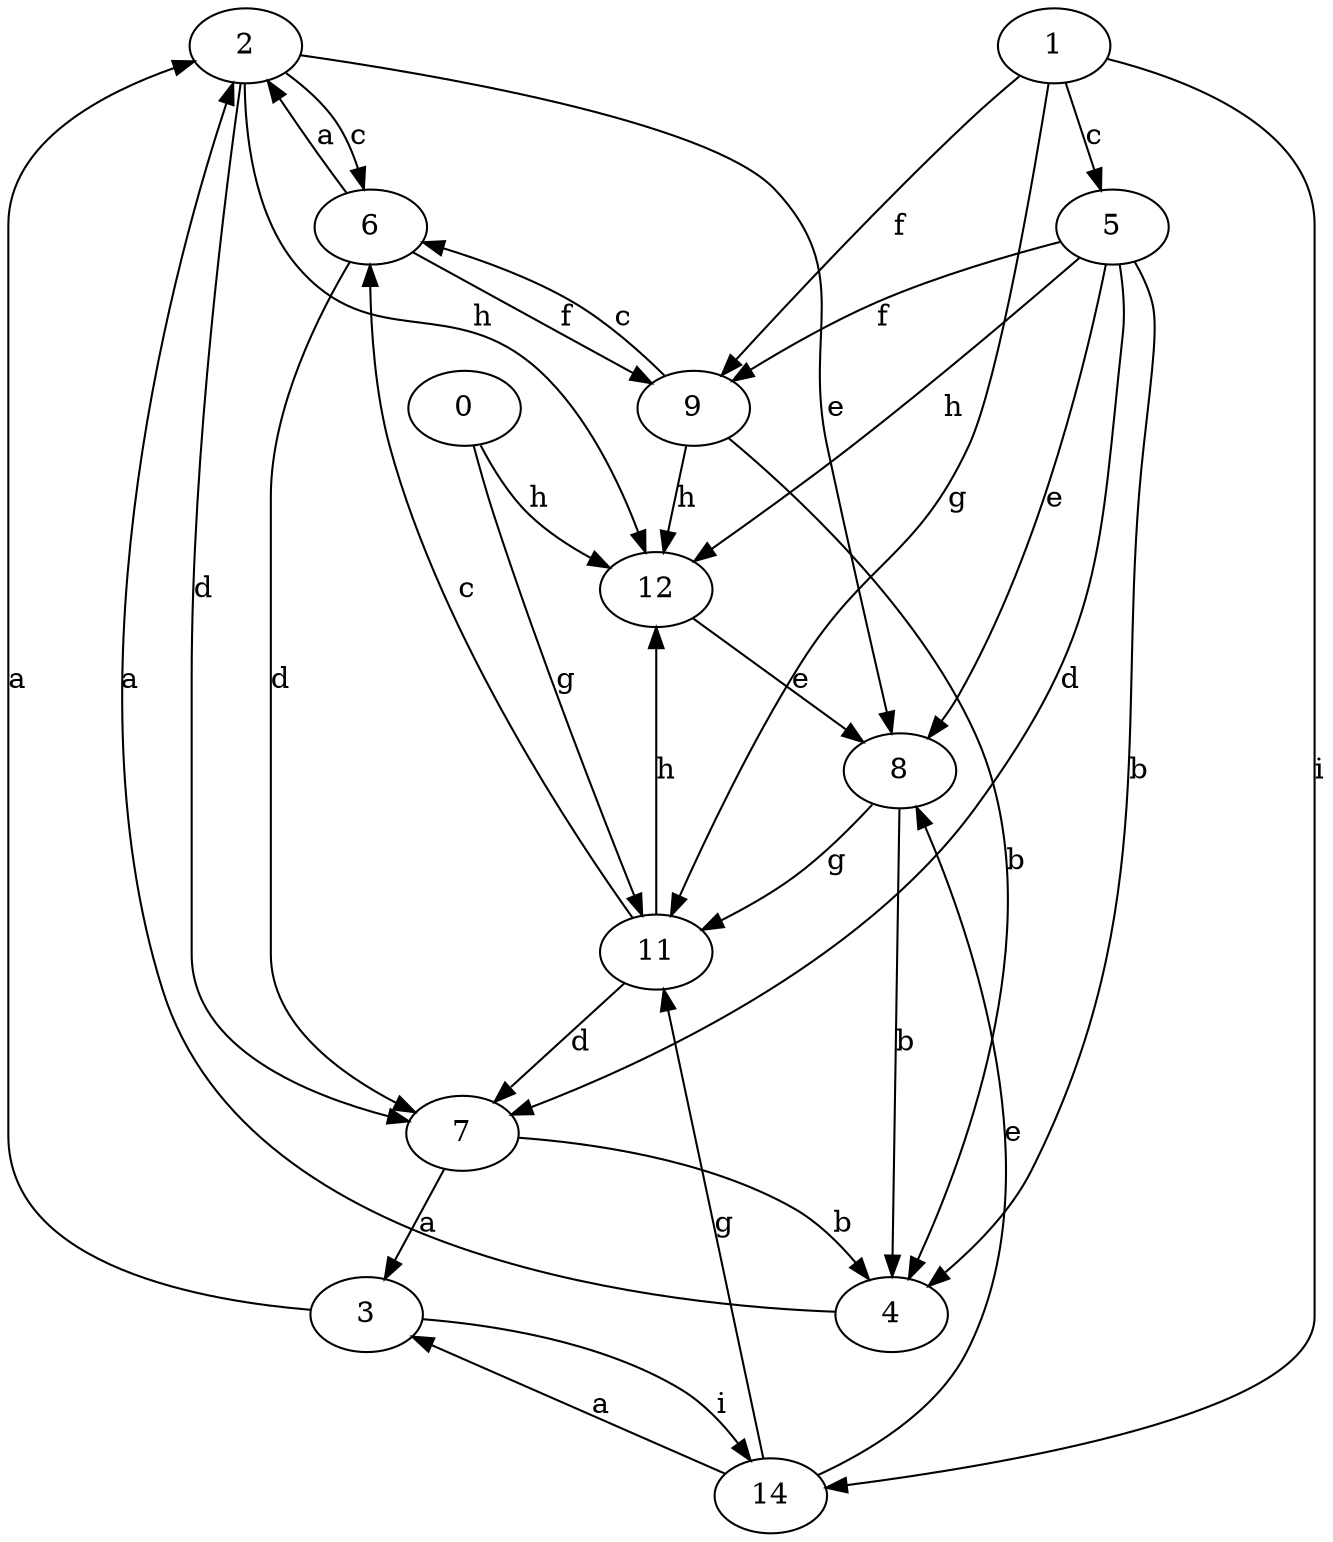 strict digraph  {
2;
3;
4;
5;
6;
7;
8;
9;
0;
11;
12;
1;
14;
2 -> 6  [label=c];
2 -> 7  [label=d];
2 -> 8  [label=e];
2 -> 12  [label=h];
3 -> 2  [label=a];
3 -> 14  [label=i];
4 -> 2  [label=a];
5 -> 4  [label=b];
5 -> 7  [label=d];
5 -> 8  [label=e];
5 -> 9  [label=f];
5 -> 12  [label=h];
6 -> 2  [label=a];
6 -> 7  [label=d];
6 -> 9  [label=f];
7 -> 3  [label=a];
7 -> 4  [label=b];
8 -> 4  [label=b];
8 -> 11  [label=g];
9 -> 4  [label=b];
9 -> 6  [label=c];
9 -> 12  [label=h];
0 -> 11  [label=g];
0 -> 12  [label=h];
11 -> 6  [label=c];
11 -> 7  [label=d];
11 -> 12  [label=h];
12 -> 8  [label=e];
1 -> 5  [label=c];
1 -> 9  [label=f];
1 -> 11  [label=g];
1 -> 14  [label=i];
14 -> 3  [label=a];
14 -> 8  [label=e];
14 -> 11  [label=g];
}
